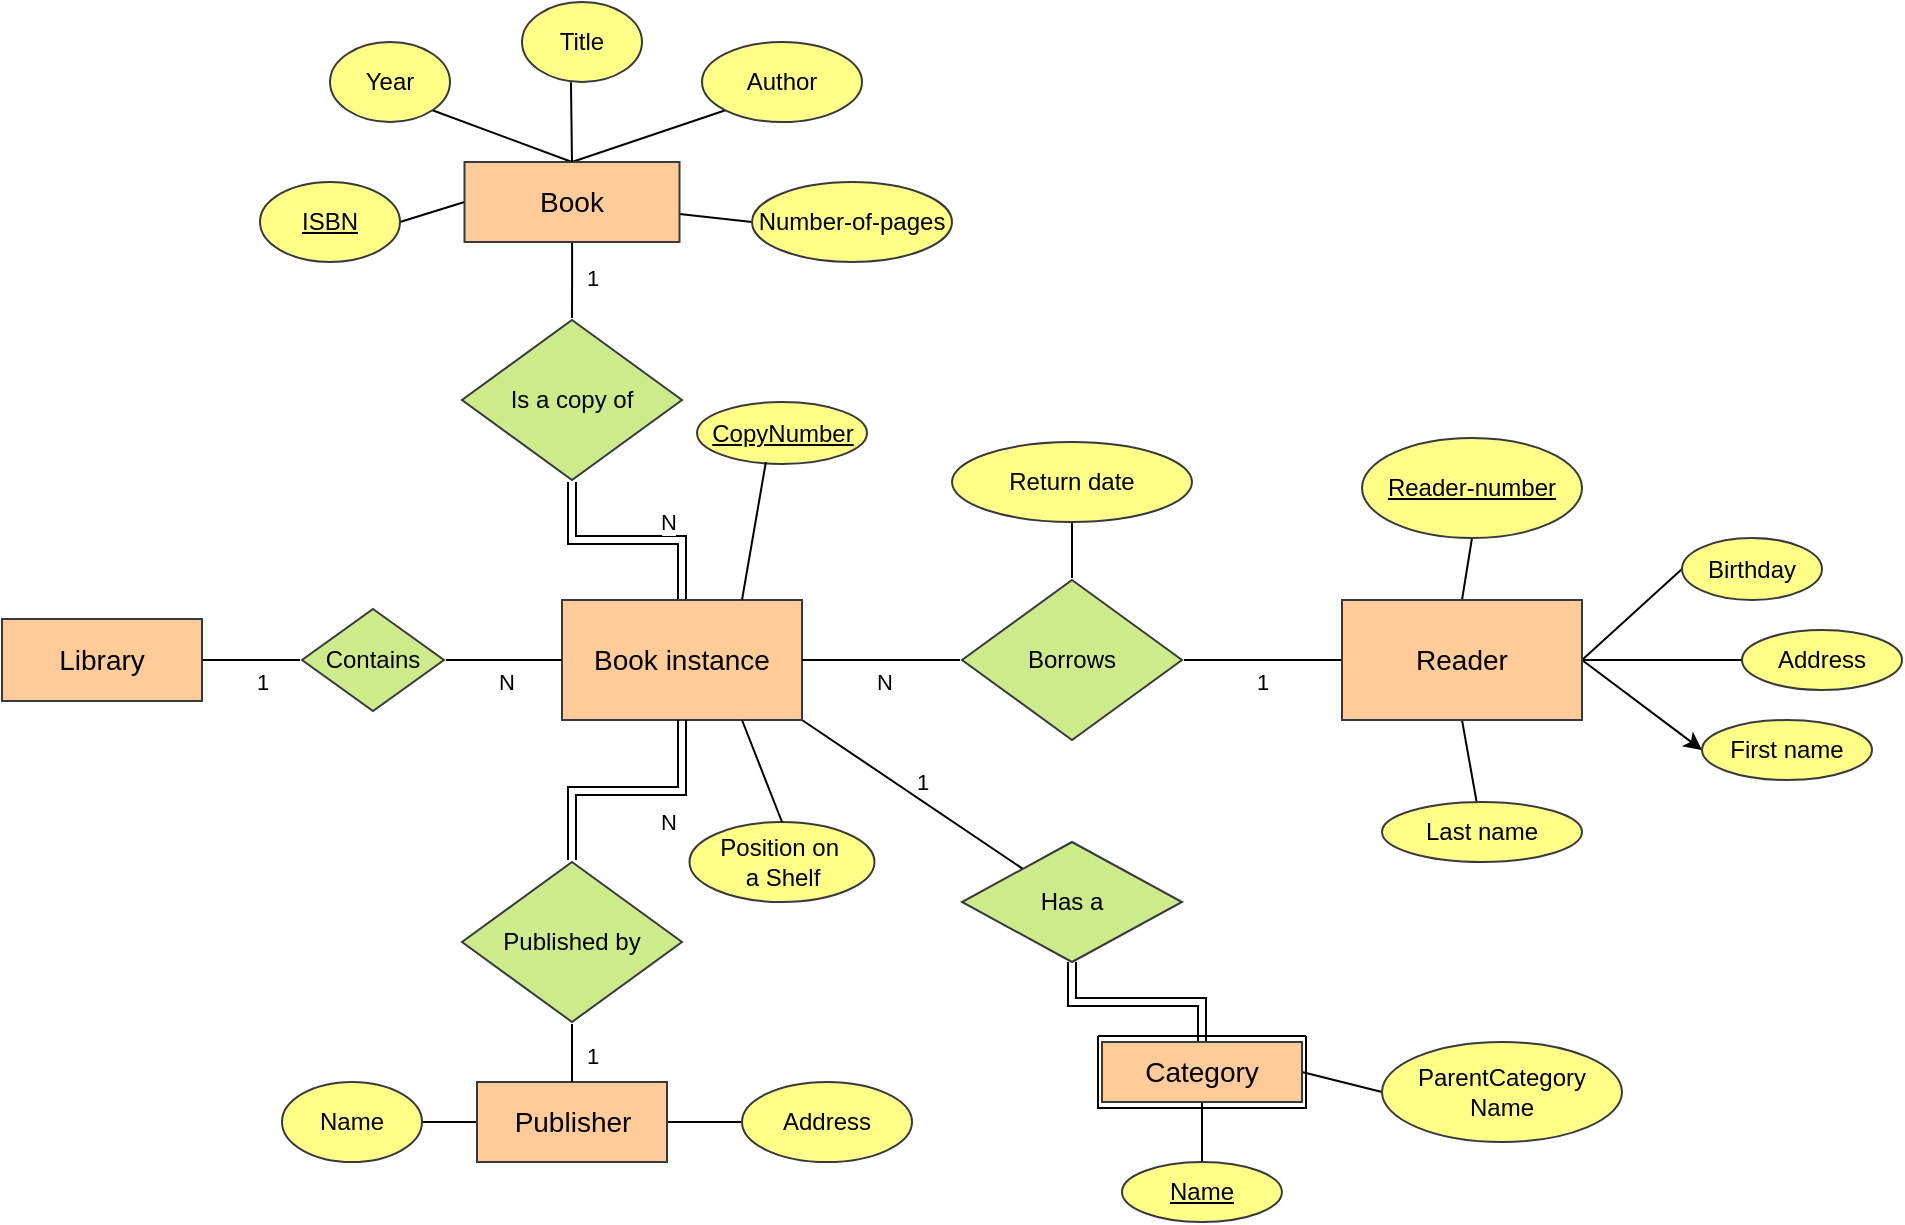 <mxfile version="24.7.17">
  <diagram name="Страница — 1" id="hSiBeqSM1IHHw422gZMb">
    <mxGraphModel dx="875" dy="501" grid="1" gridSize="10" guides="1" tooltips="1" connect="1" arrows="1" fold="1" page="1" pageScale="1" pageWidth="827" pageHeight="1169" math="0" shadow="0">
      <root>
        <mxCell id="0" />
        <mxCell id="1" parent="0" />
        <mxCell id="QyRc5C4AdSYWX_pMLUuo-34" style="edgeStyle=orthogonalEdgeStyle;rounded=0;orthogonalLoop=1;jettySize=auto;html=1;endArrow=none;endFill=0;" parent="1" source="QyRc5C4AdSYWX_pMLUuo-20" target="QyRc5C4AdSYWX_pMLUuo-33" edge="1">
          <mxGeometry relative="1" as="geometry" />
        </mxCell>
        <mxCell id="QyRc5C4AdSYWX_pMLUuo-40" value="1" style="edgeLabel;html=1;align=center;verticalAlign=middle;resizable=0;points=[];" parent="QyRc5C4AdSYWX_pMLUuo-34" vertex="1" connectable="0">
          <mxGeometry x="0.218" y="-2" relative="1" as="geometry">
            <mxPoint y="9" as="offset" />
          </mxGeometry>
        </mxCell>
        <mxCell id="QyRc5C4AdSYWX_pMLUuo-20" value="&lt;font style=&quot;font-size: 14px;&quot;&gt;Library&lt;/font&gt;" style="rounded=0;whiteSpace=wrap;html=1;fillColor=#ffcc99;strokeColor=#36393d;" parent="1" vertex="1">
          <mxGeometry x="250" y="688.5" width="100" height="41" as="geometry" />
        </mxCell>
        <mxCell id="QyRc5C4AdSYWX_pMLUuo-31" style="edgeStyle=orthogonalEdgeStyle;rounded=0;orthogonalLoop=1;jettySize=auto;html=1;shape=link;" parent="1" source="QyRc5C4AdSYWX_pMLUuo-21" target="QyRc5C4AdSYWX_pMLUuo-24" edge="1">
          <mxGeometry relative="1" as="geometry" />
        </mxCell>
        <mxCell id="QyRc5C4AdSYWX_pMLUuo-39" value="N" style="edgeLabel;html=1;align=center;verticalAlign=middle;resizable=0;points=[];" parent="QyRc5C4AdSYWX_pMLUuo-31" vertex="1" connectable="0">
          <mxGeometry x="-0.073" y="-5" relative="1" as="geometry">
            <mxPoint x="16" y="-4" as="offset" />
          </mxGeometry>
        </mxCell>
        <mxCell id="esIEEUArtfWU6ATxcibH-24" value="1" style="rounded=0;orthogonalLoop=1;jettySize=auto;html=1;exitX=1;exitY=1;exitDx=0;exitDy=0;startArrow=none;startFill=0;endArrow=none;endFill=0;" parent="1" source="QyRc5C4AdSYWX_pMLUuo-21" target="esIEEUArtfWU6ATxcibH-23" edge="1">
          <mxGeometry x="0.008" y="8" relative="1" as="geometry">
            <mxPoint as="offset" />
          </mxGeometry>
        </mxCell>
        <mxCell id="QyRc5C4AdSYWX_pMLUuo-21" value="&lt;font style=&quot;font-size: 14px;&quot;&gt;Book instance&lt;/font&gt;" style="rounded=0;whiteSpace=wrap;html=1;fillColor=#ffcc99;strokeColor=#36393d;" parent="1" vertex="1">
          <mxGeometry x="530" y="679" width="120" height="60" as="geometry" />
        </mxCell>
        <mxCell id="QyRc5C4AdSYWX_pMLUuo-22" style="edgeStyle=orthogonalEdgeStyle;rounded=0;orthogonalLoop=1;jettySize=auto;html=1;entryX=0.5;entryY=0;entryDx=0;entryDy=0;strokeColor=default;verticalAlign=middle;endArrow=none;endFill=0;" parent="1" source="QyRc5C4AdSYWX_pMLUuo-23" target="QyRc5C4AdSYWX_pMLUuo-24" edge="1">
          <mxGeometry relative="1" as="geometry" />
        </mxCell>
        <mxCell id="QyRc5C4AdSYWX_pMLUuo-38" value="1" style="edgeLabel;html=1;align=center;verticalAlign=middle;resizable=0;points=[];" parent="QyRc5C4AdSYWX_pMLUuo-22" vertex="1" connectable="0">
          <mxGeometry x="-0.041" relative="1" as="geometry">
            <mxPoint x="10" as="offset" />
          </mxGeometry>
        </mxCell>
        <mxCell id="QyRc5C4AdSYWX_pMLUuo-30" style="edgeStyle=orthogonalEdgeStyle;rounded=0;orthogonalLoop=1;jettySize=auto;html=1;exitX=0.5;exitY=1;exitDx=0;exitDy=0;endArrow=none;endFill=0;shape=link;" parent="1" source="QyRc5C4AdSYWX_pMLUuo-21" target="QyRc5C4AdSYWX_pMLUuo-26" edge="1">
          <mxGeometry relative="1" as="geometry" />
        </mxCell>
        <mxCell id="QyRc5C4AdSYWX_pMLUuo-36" value="N" style="edgeLabel;html=1;align=center;verticalAlign=middle;resizable=0;points=[];" parent="QyRc5C4AdSYWX_pMLUuo-30" vertex="1" connectable="0">
          <mxGeometry x="-0.317" y="-2" relative="1" as="geometry">
            <mxPoint y="17" as="offset" />
          </mxGeometry>
        </mxCell>
        <mxCell id="esIEEUArtfWU6ATxcibH-11" style="rounded=0;orthogonalLoop=1;jettySize=auto;html=1;entryX=0;entryY=0.5;entryDx=0;entryDy=0;endArrow=none;endFill=0;" parent="1" source="QyRc5C4AdSYWX_pMLUuo-23" target="esIEEUArtfWU6ATxcibH-10" edge="1">
          <mxGeometry relative="1" as="geometry" />
        </mxCell>
        <mxCell id="esIEEUArtfWU6ATxcibH-12" style="rounded=0;orthogonalLoop=1;jettySize=auto;html=1;exitX=0.5;exitY=0;exitDx=0;exitDy=0;entryX=0;entryY=1;entryDx=0;entryDy=0;endArrow=none;endFill=0;" parent="1" source="QyRc5C4AdSYWX_pMLUuo-23" target="esIEEUArtfWU6ATxcibH-9" edge="1">
          <mxGeometry relative="1" as="geometry" />
        </mxCell>
        <mxCell id="esIEEUArtfWU6ATxcibH-15" style="rounded=0;orthogonalLoop=1;jettySize=auto;html=1;exitX=0.5;exitY=0;exitDx=0;exitDy=0;entryX=1;entryY=1;entryDx=0;entryDy=0;endArrow=none;endFill=0;" parent="1" source="QyRc5C4AdSYWX_pMLUuo-23" target="esIEEUArtfWU6ATxcibH-7" edge="1">
          <mxGeometry relative="1" as="geometry" />
        </mxCell>
        <mxCell id="esIEEUArtfWU6ATxcibH-16" style="rounded=0;orthogonalLoop=1;jettySize=auto;html=1;exitX=0;exitY=0.5;exitDx=0;exitDy=0;entryX=1;entryY=0.5;entryDx=0;entryDy=0;endArrow=none;endFill=0;" parent="1" source="QyRc5C4AdSYWX_pMLUuo-23" target="esIEEUArtfWU6ATxcibH-6" edge="1">
          <mxGeometry relative="1" as="geometry" />
        </mxCell>
        <mxCell id="QyRc5C4AdSYWX_pMLUuo-23" value="&lt;font style=&quot;font-size: 14px;&quot;&gt;Book&lt;/font&gt;" style="rounded=0;whiteSpace=wrap;html=1;fillColor=#ffcc99;strokeColor=#36393d;" parent="1" vertex="1">
          <mxGeometry x="481.25" y="460" width="107.5" height="40" as="geometry" />
        </mxCell>
        <mxCell id="QyRc5C4AdSYWX_pMLUuo-24" value="Is a copy of" style="rhombus;whiteSpace=wrap;html=1;perimeterSpacing=1;rounded=0;shadow=0;verticalAlign=middle;fillColor=#cdeb8b;strokeColor=#36393d;" parent="1" vertex="1">
          <mxGeometry x="480" y="539" width="110" height="80" as="geometry" />
        </mxCell>
        <mxCell id="esIEEUArtfWU6ATxcibH-19" style="edgeStyle=orthogonalEdgeStyle;rounded=0;orthogonalLoop=1;jettySize=auto;html=1;exitX=1;exitY=0.5;exitDx=0;exitDy=0;entryX=0;entryY=0.5;entryDx=0;entryDy=0;endArrow=none;endFill=0;" parent="1" source="QyRc5C4AdSYWX_pMLUuo-25" target="esIEEUArtfWU6ATxcibH-18" edge="1">
          <mxGeometry relative="1" as="geometry" />
        </mxCell>
        <mxCell id="esIEEUArtfWU6ATxcibH-20" style="edgeStyle=orthogonalEdgeStyle;rounded=0;orthogonalLoop=1;jettySize=auto;html=1;exitX=0;exitY=0.5;exitDx=0;exitDy=0;entryX=1;entryY=0.5;entryDx=0;entryDy=0;endArrow=none;endFill=0;" parent="1" source="QyRc5C4AdSYWX_pMLUuo-25" target="esIEEUArtfWU6ATxcibH-17" edge="1">
          <mxGeometry relative="1" as="geometry" />
        </mxCell>
        <mxCell id="QyRc5C4AdSYWX_pMLUuo-25" value="&lt;font style=&quot;font-size: 14px;&quot;&gt;Publisher&lt;/font&gt;" style="rounded=0;whiteSpace=wrap;html=1;fillColor=#ffcc99;strokeColor=#36393d;" parent="1" vertex="1">
          <mxGeometry x="487.5" y="920" width="95" height="40" as="geometry" />
        </mxCell>
        <mxCell id="QyRc5C4AdSYWX_pMLUuo-32" style="edgeStyle=orthogonalEdgeStyle;rounded=0;orthogonalLoop=1;jettySize=auto;html=1;entryX=0.5;entryY=0;entryDx=0;entryDy=0;endArrow=none;endFill=0;" parent="1" source="QyRc5C4AdSYWX_pMLUuo-26" target="QyRc5C4AdSYWX_pMLUuo-25" edge="1">
          <mxGeometry relative="1" as="geometry" />
        </mxCell>
        <mxCell id="QyRc5C4AdSYWX_pMLUuo-37" value="1" style="edgeLabel;html=1;align=center;verticalAlign=middle;resizable=0;points=[];" parent="QyRc5C4AdSYWX_pMLUuo-32" vertex="1" connectable="0">
          <mxGeometry x="-0.333" y="-2" relative="1" as="geometry">
            <mxPoint x="12" y="-1" as="offset" />
          </mxGeometry>
        </mxCell>
        <mxCell id="QyRc5C4AdSYWX_pMLUuo-26" value="Published by" style="rhombus;whiteSpace=wrap;html=1;perimeterSpacing=1;rounded=0;shadow=0;verticalAlign=middle;fillColor=#cdeb8b;strokeColor=#36393d;" parent="1" vertex="1">
          <mxGeometry x="480" y="810" width="110" height="80" as="geometry" />
        </mxCell>
        <mxCell id="QyRc5C4AdSYWX_pMLUuo-35" style="edgeStyle=orthogonalEdgeStyle;rounded=0;orthogonalLoop=1;jettySize=auto;html=1;endArrow=none;endFill=0;" parent="1" source="QyRc5C4AdSYWX_pMLUuo-33" target="QyRc5C4AdSYWX_pMLUuo-21" edge="1">
          <mxGeometry relative="1" as="geometry" />
        </mxCell>
        <mxCell id="QyRc5C4AdSYWX_pMLUuo-41" value="N" style="edgeLabel;html=1;align=center;verticalAlign=middle;resizable=0;points=[];" parent="QyRc5C4AdSYWX_pMLUuo-35" vertex="1" connectable="0">
          <mxGeometry x="0.122" y="-1" relative="1" as="geometry">
            <mxPoint x="-3" y="10" as="offset" />
          </mxGeometry>
        </mxCell>
        <mxCell id="QyRc5C4AdSYWX_pMLUuo-33" value="Contains" style="rhombus;whiteSpace=wrap;html=1;perimeterSpacing=1;rounded=0;shadow=0;verticalAlign=middle;fillColor=#cdeb8b;strokeColor=#36393d;" parent="1" vertex="1">
          <mxGeometry x="400" y="683.5" width="71" height="51" as="geometry" />
        </mxCell>
        <mxCell id="QyRc5C4AdSYWX_pMLUuo-46" style="edgeStyle=orthogonalEdgeStyle;rounded=0;orthogonalLoop=1;jettySize=auto;html=1;endArrow=none;endFill=0;" parent="1" source="QyRc5C4AdSYWX_pMLUuo-44" target="QyRc5C4AdSYWX_pMLUuo-45" edge="1">
          <mxGeometry relative="1" as="geometry" />
        </mxCell>
        <mxCell id="QyRc5C4AdSYWX_pMLUuo-48" value="1" style="edgeLabel;html=1;align=center;verticalAlign=middle;resizable=0;points=[];" parent="QyRc5C4AdSYWX_pMLUuo-46" vertex="1" connectable="0">
          <mxGeometry x="-0.494" y="-1" relative="1" as="geometry">
            <mxPoint x="-20" y="12" as="offset" />
          </mxGeometry>
        </mxCell>
        <mxCell id="QyRc5C4AdSYWX_pMLUuo-58" style="rounded=0;orthogonalLoop=1;jettySize=auto;html=1;endArrow=none;endFill=0;" parent="1" source="QyRc5C4AdSYWX_pMLUuo-44" target="QyRc5C4AdSYWX_pMLUuo-55" edge="1">
          <mxGeometry relative="1" as="geometry" />
        </mxCell>
        <mxCell id="QyRc5C4AdSYWX_pMLUuo-59" style="rounded=0;orthogonalLoop=1;jettySize=auto;html=1;entryX=0;entryY=0.5;entryDx=0;entryDy=0;endArrow=none;endFill=0;" parent="1" target="QyRc5C4AdSYWX_pMLUuo-56" edge="1">
          <mxGeometry relative="1" as="geometry">
            <mxPoint x="1040" y="709" as="sourcePoint" />
          </mxGeometry>
        </mxCell>
        <mxCell id="esIEEUArtfWU6ATxcibH-30" style="rounded=0;orthogonalLoop=1;jettySize=auto;html=1;exitX=1;exitY=0.5;exitDx=0;exitDy=0;entryX=0;entryY=0.5;entryDx=0;entryDy=0;" parent="1" source="QyRc5C4AdSYWX_pMLUuo-44" target="QyRc5C4AdSYWX_pMLUuo-54" edge="1">
          <mxGeometry relative="1" as="geometry" />
        </mxCell>
        <mxCell id="esIEEUArtfWU6ATxcibH-31" style="rounded=0;orthogonalLoop=1;jettySize=auto;html=1;exitX=0.5;exitY=1;exitDx=0;exitDy=0;endArrow=none;endFill=0;" parent="1" source="QyRc5C4AdSYWX_pMLUuo-44" target="QyRc5C4AdSYWX_pMLUuo-52" edge="1">
          <mxGeometry relative="1" as="geometry" />
        </mxCell>
        <mxCell id="esIEEUArtfWU6ATxcibH-33" style="rounded=0;orthogonalLoop=1;jettySize=auto;html=1;exitX=0.5;exitY=0;exitDx=0;exitDy=0;entryX=0.5;entryY=1;entryDx=0;entryDy=0;endArrow=none;endFill=0;" parent="1" source="QyRc5C4AdSYWX_pMLUuo-44" target="esIEEUArtfWU6ATxcibH-32" edge="1">
          <mxGeometry relative="1" as="geometry" />
        </mxCell>
        <mxCell id="QyRc5C4AdSYWX_pMLUuo-44" value="&lt;font style=&quot;font-size: 14px;&quot;&gt;Reader&lt;/font&gt;" style="rounded=0;whiteSpace=wrap;html=1;fillColor=#ffcc99;strokeColor=#36393d;" parent="1" vertex="1">
          <mxGeometry x="920" y="679" width="120" height="60" as="geometry" />
        </mxCell>
        <mxCell id="QyRc5C4AdSYWX_pMLUuo-47" style="edgeStyle=orthogonalEdgeStyle;rounded=0;orthogonalLoop=1;jettySize=auto;html=1;entryX=1;entryY=0.5;entryDx=0;entryDy=0;endArrow=none;endFill=0;" parent="1" source="QyRc5C4AdSYWX_pMLUuo-45" target="QyRc5C4AdSYWX_pMLUuo-21" edge="1">
          <mxGeometry relative="1" as="geometry" />
        </mxCell>
        <mxCell id="QyRc5C4AdSYWX_pMLUuo-49" value="N" style="edgeLabel;html=1;align=center;verticalAlign=middle;resizable=0;points=[];" parent="QyRc5C4AdSYWX_pMLUuo-47" vertex="1" connectable="0">
          <mxGeometry x="-0.038" y="-1" relative="1" as="geometry">
            <mxPoint y="12" as="offset" />
          </mxGeometry>
        </mxCell>
        <mxCell id="QyRc5C4AdSYWX_pMLUuo-51" style="edgeStyle=orthogonalEdgeStyle;rounded=0;orthogonalLoop=1;jettySize=auto;html=1;endArrow=none;endFill=0;" parent="1" source="QyRc5C4AdSYWX_pMLUuo-45" target="QyRc5C4AdSYWX_pMLUuo-50" edge="1">
          <mxGeometry relative="1" as="geometry" />
        </mxCell>
        <mxCell id="QyRc5C4AdSYWX_pMLUuo-45" value="Borrows" style="rhombus;whiteSpace=wrap;html=1;perimeterSpacing=1;rounded=0;shadow=0;verticalAlign=middle;fillColor=#cdeb8b;strokeColor=#36393d;" parent="1" vertex="1">
          <mxGeometry x="730" y="669" width="110" height="80" as="geometry" />
        </mxCell>
        <mxCell id="QyRc5C4AdSYWX_pMLUuo-50" value="Return date" style="ellipse;whiteSpace=wrap;html=1;fillColor=#ffff88;strokeColor=#36393d;" parent="1" vertex="1">
          <mxGeometry x="725" y="600" width="120" height="40" as="geometry" />
        </mxCell>
        <mxCell id="QyRc5C4AdSYWX_pMLUuo-52" value="Last name" style="ellipse;whiteSpace=wrap;html=1;fillColor=#ffff88;strokeColor=#36393d;" parent="1" vertex="1">
          <mxGeometry x="940" y="780" width="100" height="30" as="geometry" />
        </mxCell>
        <mxCell id="QyRc5C4AdSYWX_pMLUuo-54" value="First name" style="ellipse;whiteSpace=wrap;html=1;fillColor=#ffff88;strokeColor=#36393d;" parent="1" vertex="1">
          <mxGeometry x="1100" y="739" width="85" height="30" as="geometry" />
        </mxCell>
        <mxCell id="QyRc5C4AdSYWX_pMLUuo-55" value="Address" style="ellipse;whiteSpace=wrap;html=1;fillColor=#ffff88;strokeColor=#36393d;" parent="1" vertex="1">
          <mxGeometry x="1120" y="694" width="80" height="30" as="geometry" />
        </mxCell>
        <mxCell id="QyRc5C4AdSYWX_pMLUuo-56" value="Birthday" style="ellipse;whiteSpace=wrap;html=1;fillColor=#ffff88;strokeColor=#36393d;" parent="1" vertex="1">
          <mxGeometry x="1090" y="648" width="70" height="31" as="geometry" />
        </mxCell>
        <mxCell id="esIEEUArtfWU6ATxcibH-1" value="&lt;u&gt;CopyNumber&lt;/u&gt;" style="ellipse;whiteSpace=wrap;html=1;fillColor=#ffff88;strokeColor=#36393d;" parent="1" vertex="1">
          <mxGeometry x="597.5" y="580" width="85" height="31" as="geometry" />
        </mxCell>
        <mxCell id="esIEEUArtfWU6ATxcibH-2" value="Position on&amp;nbsp;&lt;div&gt;a Shelf&lt;/div&gt;" style="ellipse;whiteSpace=wrap;html=1;fillColor=#ffff88;strokeColor=#36393d;" parent="1" vertex="1">
          <mxGeometry x="593.75" y="790" width="92.5" height="40" as="geometry" />
        </mxCell>
        <mxCell id="esIEEUArtfWU6ATxcibH-3" style="rounded=0;orthogonalLoop=1;jettySize=auto;html=1;exitX=0.75;exitY=0;exitDx=0;exitDy=0;entryX=0.405;entryY=0.97;entryDx=0;entryDy=0;entryPerimeter=0;endArrow=none;endFill=0;" parent="1" source="QyRc5C4AdSYWX_pMLUuo-21" target="esIEEUArtfWU6ATxcibH-1" edge="1">
          <mxGeometry relative="1" as="geometry" />
        </mxCell>
        <mxCell id="esIEEUArtfWU6ATxcibH-4" style="rounded=0;orthogonalLoop=1;jettySize=auto;html=1;exitX=0.75;exitY=1;exitDx=0;exitDy=0;entryX=0.5;entryY=0;entryDx=0;entryDy=0;endArrow=none;endFill=0;" parent="1" source="QyRc5C4AdSYWX_pMLUuo-21" target="esIEEUArtfWU6ATxcibH-2" edge="1">
          <mxGeometry relative="1" as="geometry" />
        </mxCell>
        <mxCell id="esIEEUArtfWU6ATxcibH-6" value="&lt;u&gt;ISBN&lt;/u&gt;" style="ellipse;whiteSpace=wrap;html=1;fillColor=#ffff88;strokeColor=#36393d;" parent="1" vertex="1">
          <mxGeometry x="379" y="470" width="70" height="40" as="geometry" />
        </mxCell>
        <mxCell id="esIEEUArtfWU6ATxcibH-7" value="Year" style="ellipse;whiteSpace=wrap;html=1;fillColor=#ffff88;strokeColor=#36393d;" parent="1" vertex="1">
          <mxGeometry x="414" y="400" width="60" height="40" as="geometry" />
        </mxCell>
        <mxCell id="esIEEUArtfWU6ATxcibH-8" value="Title" style="ellipse;whiteSpace=wrap;html=1;fillColor=#ffff88;strokeColor=#36393d;" parent="1" vertex="1">
          <mxGeometry x="510" y="380" width="60" height="40" as="geometry" />
        </mxCell>
        <mxCell id="esIEEUArtfWU6ATxcibH-9" value="Author" style="ellipse;whiteSpace=wrap;html=1;fillColor=#ffff88;strokeColor=#36393d;" parent="1" vertex="1">
          <mxGeometry x="600" y="400" width="80" height="40" as="geometry" />
        </mxCell>
        <mxCell id="esIEEUArtfWU6ATxcibH-10" value="Number-of-pages" style="ellipse;whiteSpace=wrap;html=1;fillColor=#ffff88;strokeColor=#36393d;" parent="1" vertex="1">
          <mxGeometry x="625" y="470" width="100" height="40" as="geometry" />
        </mxCell>
        <mxCell id="esIEEUArtfWU6ATxcibH-13" style="rounded=0;orthogonalLoop=1;jettySize=auto;html=1;exitX=0.5;exitY=0;exitDx=0;exitDy=0;entryX=0.408;entryY=1.004;entryDx=0;entryDy=0;entryPerimeter=0;endArrow=none;endFill=0;" parent="1" source="QyRc5C4AdSYWX_pMLUuo-23" target="esIEEUArtfWU6ATxcibH-8" edge="1">
          <mxGeometry relative="1" as="geometry" />
        </mxCell>
        <mxCell id="esIEEUArtfWU6ATxcibH-17" value="Name" style="ellipse;whiteSpace=wrap;html=1;fillColor=#ffff88;strokeColor=#36393d;" parent="1" vertex="1">
          <mxGeometry x="390" y="920" width="70" height="40" as="geometry" />
        </mxCell>
        <mxCell id="esIEEUArtfWU6ATxcibH-18" value="Address" style="ellipse;whiteSpace=wrap;html=1;fillColor=#ffff88;strokeColor=#36393d;" parent="1" vertex="1">
          <mxGeometry x="620" y="920" width="85" height="40" as="geometry" />
        </mxCell>
        <mxCell id="esIEEUArtfWU6ATxcibH-25" value="" style="edgeStyle=orthogonalEdgeStyle;rounded=0;orthogonalLoop=1;jettySize=auto;html=1;endArrow=none;endFill=0;shape=link;" parent="1" source="esIEEUArtfWU6ATxcibH-22" target="esIEEUArtfWU6ATxcibH-23" edge="1">
          <mxGeometry relative="1" as="geometry" />
        </mxCell>
        <mxCell id="esIEEUArtfWU6ATxcibH-28" style="rounded=0;orthogonalLoop=1;jettySize=auto;html=1;exitX=1;exitY=0.5;exitDx=0;exitDy=0;entryX=0;entryY=0.5;entryDx=0;entryDy=0;endArrow=none;endFill=0;" parent="1" source="esIEEUArtfWU6ATxcibH-22" target="esIEEUArtfWU6ATxcibH-27" edge="1">
          <mxGeometry relative="1" as="geometry" />
        </mxCell>
        <mxCell id="esIEEUArtfWU6ATxcibH-29" style="rounded=0;orthogonalLoop=1;jettySize=auto;html=1;exitX=0.5;exitY=1;exitDx=0;exitDy=0;entryX=0.5;entryY=0;entryDx=0;entryDy=0;endArrow=none;endFill=0;" parent="1" source="esIEEUArtfWU6ATxcibH-22" target="esIEEUArtfWU6ATxcibH-26" edge="1">
          <mxGeometry relative="1" as="geometry" />
        </mxCell>
        <mxCell id="esIEEUArtfWU6ATxcibH-22" value="&lt;font style=&quot;font-size: 14px;&quot;&gt;Category&lt;/font&gt;" style="rounded=0;whiteSpace=wrap;html=1;fillColor=#ffcc99;strokeColor=#36393d;portConstraintRotation=0;" parent="1" vertex="1">
          <mxGeometry x="800" y="900" width="100" height="30" as="geometry" />
        </mxCell>
        <mxCell id="esIEEUArtfWU6ATxcibH-23" value="Has a" style="rhombus;whiteSpace=wrap;html=1;fillColor=#cdeb8b;strokeColor=#36393d;" parent="1" vertex="1">
          <mxGeometry x="730" y="800" width="110" height="60" as="geometry" />
        </mxCell>
        <mxCell id="esIEEUArtfWU6ATxcibH-26" value="&lt;u&gt;Name&lt;/u&gt;" style="ellipse;whiteSpace=wrap;html=1;fillColor=#ffff88;strokeColor=#36393d;" parent="1" vertex="1">
          <mxGeometry x="810" y="960" width="80" height="30" as="geometry" />
        </mxCell>
        <mxCell id="esIEEUArtfWU6ATxcibH-27" value="ParentCategory&lt;div&gt;Name&lt;/div&gt;" style="ellipse;whiteSpace=wrap;html=1;fillColor=#ffff88;strokeColor=#36393d;" parent="1" vertex="1">
          <mxGeometry x="940" y="900" width="120" height="50" as="geometry" />
        </mxCell>
        <mxCell id="esIEEUArtfWU6ATxcibH-32" value="&lt;u&gt;Reader-number&lt;/u&gt;" style="ellipse;whiteSpace=wrap;html=1;fillColor=#ffff88;strokeColor=#36393d;" parent="1" vertex="1">
          <mxGeometry x="930" y="598" width="110" height="50" as="geometry" />
        </mxCell>
        <mxCell id="esIEEUArtfWU6ATxcibH-36" value="" style="swimlane;startSize=0;" parent="1" vertex="1">
          <mxGeometry x="798" y="897" width="104" height="36" as="geometry" />
        </mxCell>
      </root>
    </mxGraphModel>
  </diagram>
</mxfile>
